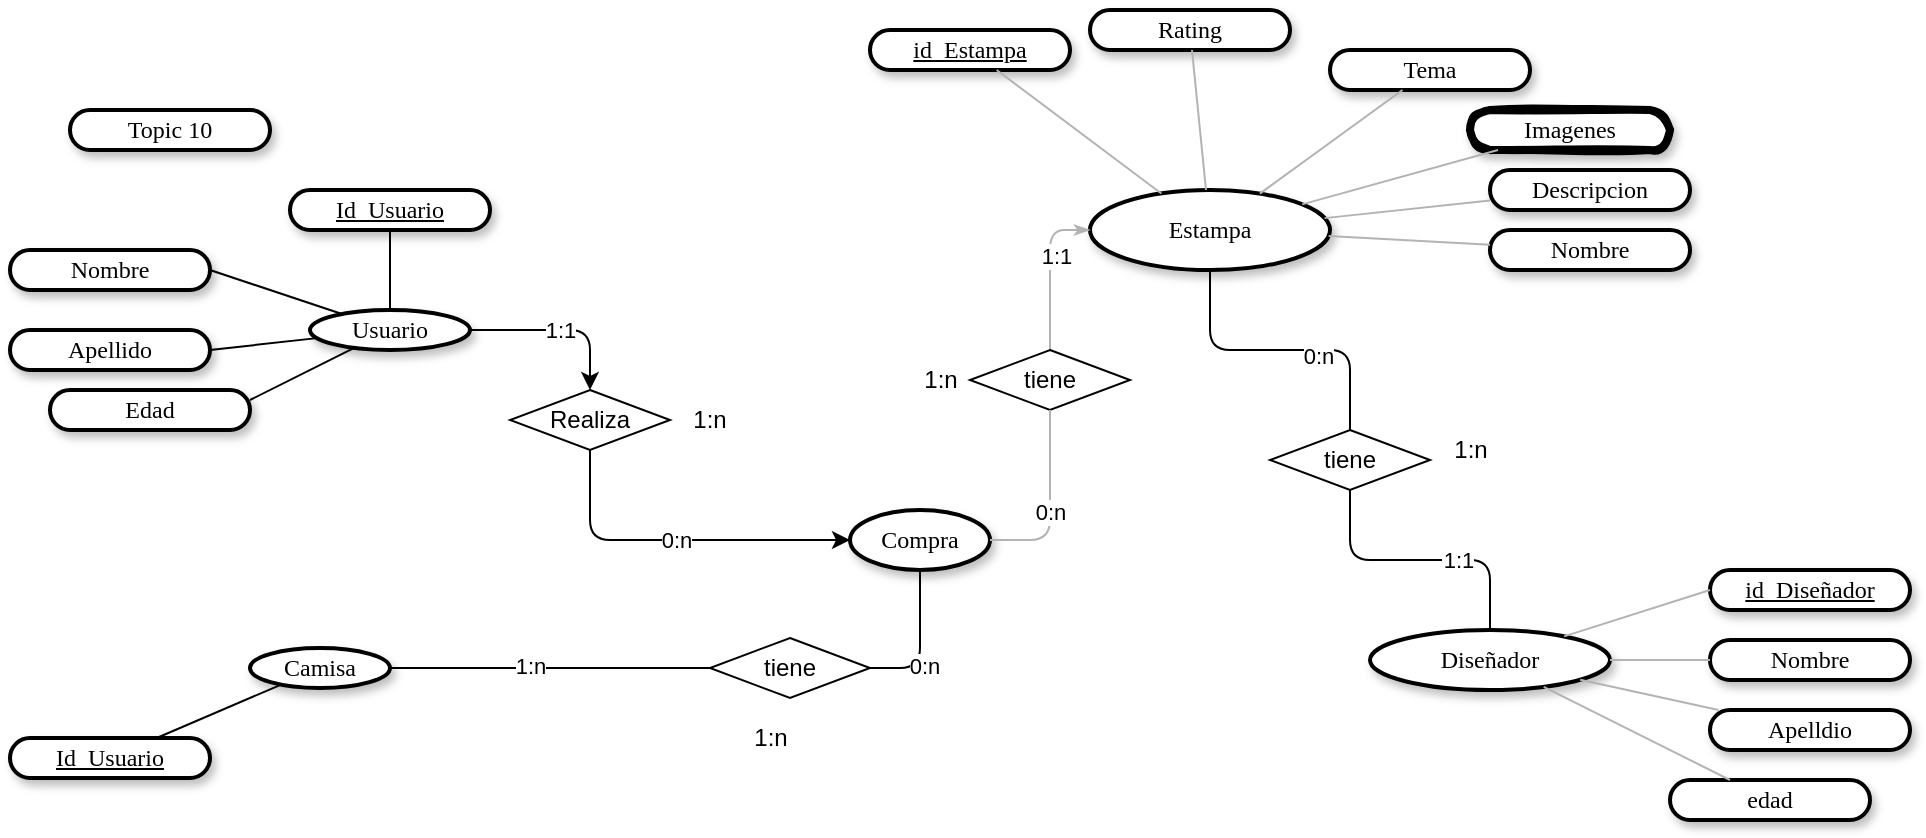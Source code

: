 <mxfile version="14.9.8" type="google"><diagram name="Page-1" id="ad52d381-51e7-2e0d-a935-2d0ddd2fd229"><mxGraphModel dx="1320" dy="424" grid="1" gridSize="10" guides="1" tooltips="1" connect="1" arrows="1" fold="1" page="1" pageScale="1" pageWidth="1100" pageHeight="850" background="none" math="0" shadow="0"><root><mxCell id="0"/><mxCell id="1" parent="0"/><mxCell id="2c924340bb9dbf6c-1" value="&lt;span&gt;Topic 10&lt;/span&gt;" style="whiteSpace=wrap;html=1;rounded=1;shadow=1;comic=0;labelBackgroundColor=none;strokeWidth=2;fontFamily=Verdana;fontSize=12;align=center;arcSize=50;" parent="1" vertex="1"><mxGeometry x="140" y="70" width="100" height="20" as="geometry"/></mxCell><mxCell id="MuDNbzsbHsd4rbggAh6Q-12" value="1:1" style="edgeStyle=orthogonalEdgeStyle;rounded=1;orthogonalLoop=1;jettySize=auto;html=1;exitX=1;exitY=0.5;exitDx=0;exitDy=0;" edge="1" parent="1" source="2c924340bb9dbf6c-2" target="MuDNbzsbHsd4rbggAh6Q-10"><mxGeometry relative="1" as="geometry"/></mxCell><mxCell id="2c924340bb9dbf6c-2" value="Usuario" style="ellipse;whiteSpace=wrap;html=1;rounded=1;shadow=1;comic=0;labelBackgroundColor=none;strokeWidth=2;fontFamily=Verdana;fontSize=12;align=center;" parent="1" vertex="1"><mxGeometry x="260" y="170" width="80" height="20" as="geometry"/></mxCell><mxCell id="MuDNbzsbHsd4rbggAh6Q-29" style="edgeStyle=orthogonalEdgeStyle;rounded=1;orthogonalLoop=1;jettySize=auto;html=1;entryX=0.5;entryY=0;entryDx=0;entryDy=0;endArrow=none;endFill=0;" edge="1" parent="1" source="2c924340bb9dbf6c-3" target="MuDNbzsbHsd4rbggAh6Q-25"><mxGeometry relative="1" as="geometry"/></mxCell><mxCell id="MuDNbzsbHsd4rbggAh6Q-31" value="0:n" style="edgeLabel;html=1;align=center;verticalAlign=middle;resizable=0;points=[];" vertex="1" connectable="0" parent="MuDNbzsbHsd4rbggAh6Q-29"><mxGeometry x="0.253" y="-3" relative="1" as="geometry"><mxPoint as="offset"/></mxGeometry></mxCell><mxCell id="2c924340bb9dbf6c-3" value="&lt;span&gt;Estampa&lt;/span&gt;" style="ellipse;whiteSpace=wrap;html=1;rounded=1;shadow=1;comic=0;labelBackgroundColor=none;strokeWidth=2;fontFamily=Verdana;fontSize=12;align=center;" parent="1" vertex="1"><mxGeometry x="650" y="110" width="120" height="40" as="geometry"/></mxCell><mxCell id="MuDNbzsbHsd4rbggAh6Q-39" style="edgeStyle=orthogonalEdgeStyle;rounded=1;orthogonalLoop=1;jettySize=auto;html=1;exitX=0.5;exitY=1;exitDx=0;exitDy=0;entryX=1;entryY=0.5;entryDx=0;entryDy=0;endArrow=none;endFill=0;" edge="1" parent="1" source="2c924340bb9dbf6c-4" target="MuDNbzsbHsd4rbggAh6Q-38"><mxGeometry relative="1" as="geometry"/></mxCell><mxCell id="MuDNbzsbHsd4rbggAh6Q-45" value="0:n" style="edgeLabel;html=1;align=center;verticalAlign=middle;resizable=0;points=[];" vertex="1" connectable="0" parent="MuDNbzsbHsd4rbggAh6Q-39"><mxGeometry x="0.28" y="2" relative="1" as="geometry"><mxPoint as="offset"/></mxGeometry></mxCell><mxCell id="2c924340bb9dbf6c-4" value="Compra" style="ellipse;whiteSpace=wrap;html=1;rounded=1;shadow=1;comic=0;labelBackgroundColor=none;strokeWidth=2;fontFamily=Verdana;fontSize=12;align=center;" parent="1" vertex="1"><mxGeometry x="530" y="270" width="70" height="30" as="geometry"/></mxCell><mxCell id="2c924340bb9dbf6c-6" value="&lt;span&gt;Diseñador&lt;/span&gt;" style="ellipse;whiteSpace=wrap;html=1;rounded=1;shadow=1;comic=0;labelBackgroundColor=none;strokeWidth=2;fontFamily=Verdana;fontSize=12;align=center;" parent="1" vertex="1"><mxGeometry x="790" y="330" width="120" height="30" as="geometry"/></mxCell><mxCell id="2c924340bb9dbf6c-8" value="&lt;span&gt;Nombre&lt;/span&gt;" style="whiteSpace=wrap;html=1;rounded=1;shadow=1;comic=0;labelBackgroundColor=none;strokeWidth=2;fontFamily=Verdana;fontSize=12;align=center;arcSize=50;" parent="1" vertex="1"><mxGeometry x="110" y="140" width="100" height="20" as="geometry"/></mxCell><mxCell id="2c924340bb9dbf6c-9" value="&lt;span&gt;Apellido&lt;/span&gt;" style="whiteSpace=wrap;html=1;rounded=1;shadow=1;comic=0;labelBackgroundColor=none;strokeWidth=2;fontFamily=Verdana;fontSize=12;align=center;arcSize=50;" parent="1" vertex="1"><mxGeometry x="110" y="180" width="100" height="20" as="geometry"/></mxCell><mxCell id="2c924340bb9dbf6c-10" value="&lt;span&gt;&lt;u&gt;Id_Usuario&lt;/u&gt;&lt;/span&gt;" style="whiteSpace=wrap;html=1;rounded=1;shadow=1;comic=0;labelBackgroundColor=none;strokeWidth=2;fontFamily=Verdana;fontSize=12;align=center;arcSize=50;" parent="1" vertex="1"><mxGeometry x="250" y="110" width="100" height="20" as="geometry"/></mxCell><mxCell id="2c924340bb9dbf6c-12" value="&lt;span&gt;Apelldio&lt;/span&gt;" style="whiteSpace=wrap;html=1;rounded=1;shadow=1;comic=0;labelBackgroundColor=none;strokeWidth=2;fontFamily=Verdana;fontSize=12;align=center;arcSize=50;" parent="1" vertex="1"><mxGeometry x="960" y="370" width="100" height="20" as="geometry"/></mxCell><mxCell id="2c924340bb9dbf6c-13" value="&lt;span&gt;Nombre&lt;br&gt;&lt;/span&gt;" style="whiteSpace=wrap;html=1;rounded=1;shadow=1;comic=0;labelBackgroundColor=none;strokeWidth=2;fontFamily=Verdana;fontSize=12;align=center;arcSize=50;" parent="1" vertex="1"><mxGeometry x="960" y="335" width="100" height="20" as="geometry"/></mxCell><mxCell id="2c924340bb9dbf6c-14" value="&lt;span&gt;Rating&lt;/span&gt;" style="whiteSpace=wrap;html=1;rounded=1;shadow=1;comic=0;labelBackgroundColor=none;strokeWidth=2;fontFamily=Verdana;fontSize=12;align=center;arcSize=50;" parent="1" vertex="1"><mxGeometry x="650" y="20" width="100" height="20" as="geometry"/></mxCell><mxCell id="2c924340bb9dbf6c-15" value="&lt;span&gt;Tema&lt;/span&gt;" style="whiteSpace=wrap;html=1;rounded=1;shadow=1;comic=0;labelBackgroundColor=none;strokeWidth=2;fontFamily=Verdana;fontSize=12;align=center;arcSize=50;" parent="1" vertex="1"><mxGeometry x="770" y="40" width="100" height="20" as="geometry"/></mxCell><mxCell id="2c924340bb9dbf6c-16" value="&lt;span&gt;Imagenes&lt;/span&gt;" style="whiteSpace=wrap;html=1;rounded=1;shadow=1;comic=0;labelBackgroundColor=none;strokeWidth=4;fontFamily=Verdana;fontSize=12;align=center;arcSize=50;sketch=1;glass=0;" parent="1" vertex="1"><mxGeometry x="840" y="70" width="100" height="20" as="geometry"/></mxCell><mxCell id="2c924340bb9dbf6c-17" value="&lt;span&gt;Descripcion&lt;/span&gt;" style="whiteSpace=wrap;html=1;rounded=1;shadow=1;comic=0;labelBackgroundColor=none;strokeWidth=2;fontFamily=Verdana;fontSize=12;align=center;arcSize=50;" parent="1" vertex="1"><mxGeometry x="850" y="100" width="100" height="20" as="geometry"/></mxCell><mxCell id="2c924340bb9dbf6c-18" value="&lt;span&gt;Nombre&lt;/span&gt;" style="whiteSpace=wrap;html=1;rounded=1;shadow=1;comic=0;labelBackgroundColor=none;strokeWidth=2;fontFamily=Verdana;fontSize=12;align=center;arcSize=50;" parent="1" vertex="1"><mxGeometry x="850" y="130" width="100" height="20" as="geometry"/></mxCell><mxCell id="2c924340bb9dbf6c-19" value="&lt;u&gt;id_Estampa&lt;/u&gt;" style="whiteSpace=wrap;html=1;rounded=1;shadow=1;comic=0;labelBackgroundColor=none;strokeWidth=2;fontFamily=Verdana;fontSize=12;align=center;arcSize=50;" parent="1" vertex="1"><mxGeometry x="540" y="30" width="100" height="20" as="geometry"/></mxCell><mxCell id="2c924340bb9dbf6c-22" value="&lt;span&gt;edad&lt;/span&gt;" style="whiteSpace=wrap;html=1;rounded=1;shadow=1;comic=0;labelBackgroundColor=none;strokeWidth=2;fontFamily=Verdana;fontSize=12;align=center;arcSize=50;" parent="1" vertex="1"><mxGeometry x="940" y="405" width="100" height="20" as="geometry"/></mxCell><mxCell id="2c924340bb9dbf6c-32" value="" style="edgeStyle=orthogonalEdgeStyle;rounded=1;html=1;labelBackgroundColor=none;startArrow=none;startFill=0;startSize=5;endArrow=classicThin;endFill=1;endSize=5;jettySize=auto;orthogonalLoop=1;strokeColor=#B3B3B3;strokeWidth=1;fontFamily=Verdana;fontSize=12;entryX=0;entryY=0.5;entryDx=0;entryDy=0;" parent="1" source="MuDNbzsbHsd4rbggAh6Q-17" target="2c924340bb9dbf6c-3" edge="1"><mxGeometry relative="1" as="geometry"/></mxCell><mxCell id="MuDNbzsbHsd4rbggAh6Q-26" value="1:1" style="edgeLabel;html=1;align=center;verticalAlign=middle;resizable=0;points=[];" vertex="1" connectable="0" parent="2c924340bb9dbf6c-32"><mxGeometry x="0.175" y="-3" relative="1" as="geometry"><mxPoint as="offset"/></mxGeometry></mxCell><mxCell id="2c924340bb9dbf6c-37" value="" style="edgeStyle=none;rounded=1;html=1;labelBackgroundColor=none;startArrow=none;startFill=0;startSize=5;endArrow=none;endFill=0;endSize=5;jettySize=auto;orthogonalLoop=1;strokeColor=#B3B3B3;strokeWidth=1;fontFamily=Verdana;fontSize=12" parent="1" source="2c924340bb9dbf6c-6" target="2c924340bb9dbf6c-13" edge="1"><mxGeometry relative="1" as="geometry"/></mxCell><mxCell id="2c924340bb9dbf6c-38" value="" style="edgeStyle=none;rounded=1;html=1;labelBackgroundColor=none;startArrow=none;startFill=0;startSize=5;endArrow=none;endFill=0;endSize=5;jettySize=auto;orthogonalLoop=1;strokeColor=#B3B3B3;strokeWidth=1;fontFamily=Verdana;fontSize=12" parent="1" source="2c924340bb9dbf6c-6" target="2c924340bb9dbf6c-12" edge="1"><mxGeometry relative="1" as="geometry"/></mxCell><mxCell id="2c924340bb9dbf6c-39" value="" style="edgeStyle=none;rounded=1;html=1;labelBackgroundColor=none;startArrow=none;startFill=0;startSize=5;endArrow=none;endFill=0;endSize=5;jettySize=auto;orthogonalLoop=1;strokeColor=#B3B3B3;strokeWidth=1;fontFamily=Verdana;fontSize=12" parent="1" source="2c924340bb9dbf6c-6" target="2c924340bb9dbf6c-22" edge="1"><mxGeometry relative="1" as="geometry"/></mxCell><mxCell id="2c924340bb9dbf6c-40" value="" style="edgeStyle=none;rounded=1;html=1;labelBackgroundColor=none;startArrow=none;startFill=0;startSize=5;endArrow=none;endFill=0;endSize=5;jettySize=auto;orthogonalLoop=1;strokeColor=#B3B3B3;strokeWidth=1;fontFamily=Verdana;fontSize=12" parent="1" source="2c924340bb9dbf6c-3" target="2c924340bb9dbf6c-19" edge="1"><mxGeometry relative="1" as="geometry"/></mxCell><mxCell id="2c924340bb9dbf6c-41" value="" style="edgeStyle=none;rounded=1;html=1;labelBackgroundColor=none;startArrow=none;startFill=0;startSize=5;endArrow=none;endFill=0;endSize=5;jettySize=auto;orthogonalLoop=1;strokeColor=#B3B3B3;strokeWidth=1;fontFamily=Verdana;fontSize=12" parent="1" source="2c924340bb9dbf6c-3" target="2c924340bb9dbf6c-18" edge="1"><mxGeometry relative="1" as="geometry"/></mxCell><mxCell id="2c924340bb9dbf6c-42" value="" style="edgeStyle=none;rounded=1;html=1;labelBackgroundColor=none;startArrow=none;startFill=0;startSize=5;endArrow=none;endFill=0;endSize=5;jettySize=auto;orthogonalLoop=1;strokeColor=#B3B3B3;strokeWidth=1;fontFamily=Verdana;fontSize=12" parent="1" source="2c924340bb9dbf6c-3" target="2c924340bb9dbf6c-17" edge="1"><mxGeometry relative="1" as="geometry"/></mxCell><mxCell id="2c924340bb9dbf6c-43" value="" style="edgeStyle=none;rounded=1;html=1;labelBackgroundColor=none;startArrow=none;startFill=0;startSize=5;endArrow=none;endFill=0;endSize=5;jettySize=auto;orthogonalLoop=1;strokeColor=#B3B3B3;strokeWidth=1;fontFamily=Verdana;fontSize=12" parent="1" source="2c924340bb9dbf6c-3" target="2c924340bb9dbf6c-16" edge="1"><mxGeometry relative="1" as="geometry"/></mxCell><mxCell id="2c924340bb9dbf6c-44" value="" style="edgeStyle=none;rounded=1;html=1;labelBackgroundColor=none;startArrow=none;startFill=0;startSize=5;endArrow=none;endFill=0;endSize=5;jettySize=auto;orthogonalLoop=1;strokeColor=#B3B3B3;strokeWidth=1;fontFamily=Verdana;fontSize=12" parent="1" source="2c924340bb9dbf6c-3" target="2c924340bb9dbf6c-15" edge="1"><mxGeometry relative="1" as="geometry"/></mxCell><mxCell id="2c924340bb9dbf6c-45" value="" style="edgeStyle=none;rounded=1;html=1;labelBackgroundColor=none;startArrow=none;startFill=0;startSize=5;endArrow=none;endFill=0;endSize=5;jettySize=auto;orthogonalLoop=1;strokeColor=#B3B3B3;strokeWidth=1;fontFamily=Verdana;fontSize=12" parent="1" source="2c924340bb9dbf6c-3" target="2c924340bb9dbf6c-14" edge="1"><mxGeometry relative="1" as="geometry"/></mxCell><mxCell id="2c924340bb9dbf6c-54" value="&lt;span&gt;&lt;u&gt;id_Diseñador&lt;/u&gt;&lt;/span&gt;" style="whiteSpace=wrap;html=1;rounded=1;shadow=1;comic=0;labelBackgroundColor=none;strokeWidth=2;fontFamily=Verdana;fontSize=12;align=center;arcSize=50;" parent="1" vertex="1"><mxGeometry x="960" y="300" width="100" height="20" as="geometry"/></mxCell><mxCell id="2c924340bb9dbf6c-56" value="&lt;span&gt;Edad&lt;/span&gt;" style="whiteSpace=wrap;html=1;rounded=1;shadow=1;comic=0;labelBackgroundColor=none;strokeWidth=2;fontFamily=Verdana;fontSize=12;align=center;arcSize=50;" parent="1" vertex="1"><mxGeometry x="130" y="210" width="100" height="20" as="geometry"/></mxCell><mxCell id="2c924340bb9dbf6c-67" value="Camisa" style="ellipse;whiteSpace=wrap;html=1;rounded=1;shadow=1;comic=0;labelBackgroundColor=none;strokeWidth=2;fontFamily=Verdana;fontSize=12;align=center;" parent="1" vertex="1"><mxGeometry x="230" y="339" width="70" height="20" as="geometry"/></mxCell><mxCell id="MuDNbzsbHsd4rbggAh6Q-2" value="" style="endArrow=none;html=1;entryX=0.5;entryY=1;entryDx=0;entryDy=0;" edge="1" parent="1" source="2c924340bb9dbf6c-2" target="2c924340bb9dbf6c-10"><mxGeometry width="50" height="50" relative="1" as="geometry"><mxPoint x="420" y="200" as="sourcePoint"/><mxPoint x="470" y="150" as="targetPoint"/></mxGeometry></mxCell><mxCell id="MuDNbzsbHsd4rbggAh6Q-5" value="" style="endArrow=none;html=1;exitX=1;exitY=0.5;exitDx=0;exitDy=0;" edge="1" parent="1" source="2c924340bb9dbf6c-8" target="2c924340bb9dbf6c-2"><mxGeometry width="50" height="50" relative="1" as="geometry"><mxPoint x="420" y="200" as="sourcePoint"/><mxPoint x="470" y="150" as="targetPoint"/></mxGeometry></mxCell><mxCell id="MuDNbzsbHsd4rbggAh6Q-6" value="" style="endArrow=none;html=1;entryX=1;entryY=0.5;entryDx=0;entryDy=0;" edge="1" parent="1" source="2c924340bb9dbf6c-2" target="2c924340bb9dbf6c-9"><mxGeometry width="50" height="50" relative="1" as="geometry"><mxPoint x="420" y="200" as="sourcePoint"/><mxPoint x="470" y="150" as="targetPoint"/></mxGeometry></mxCell><mxCell id="MuDNbzsbHsd4rbggAh6Q-9" value="" style="endArrow=none;html=1;entryX=1;entryY=0.25;entryDx=0;entryDy=0;" edge="1" parent="1" source="2c924340bb9dbf6c-2" target="2c924340bb9dbf6c-56"><mxGeometry width="50" height="50" relative="1" as="geometry"><mxPoint x="273.448" y="194.061" as="sourcePoint"/><mxPoint x="220" y="200" as="targetPoint"/></mxGeometry></mxCell><mxCell id="MuDNbzsbHsd4rbggAh6Q-13" value="0:n" style="edgeStyle=orthogonalEdgeStyle;orthogonalLoop=1;jettySize=auto;html=1;entryX=0;entryY=0.5;entryDx=0;entryDy=0;exitX=0.5;exitY=1;exitDx=0;exitDy=0;rounded=1;" edge="1" parent="1" source="MuDNbzsbHsd4rbggAh6Q-10" target="2c924340bb9dbf6c-4"><mxGeometry relative="1" as="geometry"/></mxCell><mxCell id="MuDNbzsbHsd4rbggAh6Q-10" value="Realiza" style="rhombus;whiteSpace=wrap;html=1;" vertex="1" parent="1"><mxGeometry x="360" y="210" width="80" height="30" as="geometry"/></mxCell><mxCell id="MuDNbzsbHsd4rbggAh6Q-14" value="1:n" style="text;html=1;strokeColor=none;fillColor=none;align=center;verticalAlign=middle;whiteSpace=wrap;rounded=0;" vertex="1" parent="1"><mxGeometry x="440" y="215" width="40" height="20" as="geometry"/></mxCell><mxCell id="MuDNbzsbHsd4rbggAh6Q-17" value="tiene" style="rhombus;whiteSpace=wrap;html=1;" vertex="1" parent="1"><mxGeometry x="590" y="190" width="80" height="30" as="geometry"/></mxCell><mxCell id="MuDNbzsbHsd4rbggAh6Q-18" value="" style="edgeStyle=orthogonalEdgeStyle;rounded=1;html=1;labelBackgroundColor=none;startArrow=none;startFill=0;startSize=5;endArrow=none;endFill=1;endSize=5;jettySize=auto;orthogonalLoop=1;strokeColor=#B3B3B3;strokeWidth=1;fontFamily=Verdana;fontSize=12;exitX=1;exitY=0.5;exitDx=0;exitDy=0;" edge="1" parent="1" source="2c924340bb9dbf6c-4" target="MuDNbzsbHsd4rbggAh6Q-17"><mxGeometry relative="1" as="geometry"><mxPoint x="579.684" y="271.384" as="sourcePoint"/><mxPoint x="675.069" y="182.522" as="targetPoint"/></mxGeometry></mxCell><mxCell id="MuDNbzsbHsd4rbggAh6Q-27" value="0:n" style="edgeLabel;html=1;align=center;verticalAlign=middle;resizable=0;points=[];" vertex="1" connectable="0" parent="MuDNbzsbHsd4rbggAh6Q-18"><mxGeometry x="-0.074" relative="1" as="geometry"><mxPoint as="offset"/></mxGeometry></mxCell><mxCell id="MuDNbzsbHsd4rbggAh6Q-30" style="edgeStyle=orthogonalEdgeStyle;rounded=1;orthogonalLoop=1;jettySize=auto;html=1;endArrow=none;endFill=0;" edge="1" parent="1" source="MuDNbzsbHsd4rbggAh6Q-25" target="2c924340bb9dbf6c-6"><mxGeometry relative="1" as="geometry"/></mxCell><mxCell id="MuDNbzsbHsd4rbggAh6Q-32" value="1:!" style="edgeLabel;html=1;align=center;verticalAlign=middle;resizable=0;points=[];" vertex="1" connectable="0" parent="MuDNbzsbHsd4rbggAh6Q-30"><mxGeometry x="0.243" y="-1" relative="1" as="geometry"><mxPoint as="offset"/></mxGeometry></mxCell><mxCell id="MuDNbzsbHsd4rbggAh6Q-35" value="1:1" style="edgeLabel;html=1;align=center;verticalAlign=middle;resizable=0;points=[];" vertex="1" connectable="0" parent="MuDNbzsbHsd4rbggAh6Q-30"><mxGeometry x="0.271" relative="1" as="geometry"><mxPoint as="offset"/></mxGeometry></mxCell><mxCell id="MuDNbzsbHsd4rbggAh6Q-25" value="tiene" style="rhombus;whiteSpace=wrap;html=1;" vertex="1" parent="1"><mxGeometry x="740" y="230" width="80" height="30" as="geometry"/></mxCell><mxCell id="MuDNbzsbHsd4rbggAh6Q-28" value="1:n" style="text;html=1;align=center;verticalAlign=middle;resizable=0;points=[];autosize=1;strokeColor=none;" vertex="1" parent="1"><mxGeometry x="560" y="195" width="30" height="20" as="geometry"/></mxCell><mxCell id="MuDNbzsbHsd4rbggAh6Q-36" value="1:n" style="text;html=1;align=center;verticalAlign=middle;resizable=0;points=[];autosize=1;strokeColor=none;" vertex="1" parent="1"><mxGeometry x="825" y="230" width="30" height="20" as="geometry"/></mxCell><mxCell id="MuDNbzsbHsd4rbggAh6Q-37" value="" style="edgeStyle=none;rounded=1;html=1;labelBackgroundColor=none;startArrow=none;startFill=0;startSize=5;endArrow=none;endFill=0;endSize=5;jettySize=auto;orthogonalLoop=1;strokeColor=#B3B3B3;strokeWidth=1;fontFamily=Verdana;fontSize=12;entryX=0;entryY=0.5;entryDx=0;entryDy=0;" edge="1" parent="1" source="2c924340bb9dbf6c-6" target="2c924340bb9dbf6c-54"><mxGeometry relative="1" as="geometry"><mxPoint x="909.996" y="349.997" as="sourcePoint"/><mxPoint x="990.66" y="354.398" as="targetPoint"/></mxGeometry></mxCell><mxCell id="MuDNbzsbHsd4rbggAh6Q-40" style="edgeStyle=orthogonalEdgeStyle;rounded=1;orthogonalLoop=1;jettySize=auto;html=1;exitX=0;exitY=0.5;exitDx=0;exitDy=0;entryX=1;entryY=0.5;entryDx=0;entryDy=0;endArrow=none;endFill=0;" edge="1" parent="1" source="MuDNbzsbHsd4rbggAh6Q-38" target="2c924340bb9dbf6c-67"><mxGeometry relative="1" as="geometry"/></mxCell><mxCell id="MuDNbzsbHsd4rbggAh6Q-44" value="1:n" style="edgeLabel;html=1;align=center;verticalAlign=middle;resizable=0;points=[];" vertex="1" connectable="0" parent="MuDNbzsbHsd4rbggAh6Q-40"><mxGeometry x="0.132" y="-1" relative="1" as="geometry"><mxPoint as="offset"/></mxGeometry></mxCell><mxCell id="MuDNbzsbHsd4rbggAh6Q-38" value="tiene" style="rhombus;whiteSpace=wrap;html=1;" vertex="1" parent="1"><mxGeometry x="460" y="334" width="80" height="30" as="geometry"/></mxCell><mxCell id="MuDNbzsbHsd4rbggAh6Q-42" value="&lt;span&gt;&lt;u&gt;Id_Usuario&lt;/u&gt;&lt;/span&gt;" style="whiteSpace=wrap;html=1;rounded=1;shadow=1;comic=0;labelBackgroundColor=none;strokeWidth=2;fontFamily=Verdana;fontSize=12;align=center;arcSize=50;" vertex="1" parent="1"><mxGeometry x="110" y="384" width="100" height="20" as="geometry"/></mxCell><mxCell id="MuDNbzsbHsd4rbggAh6Q-43" value="" style="endArrow=none;html=1;" edge="1" parent="1" source="MuDNbzsbHsd4rbggAh6Q-42" target="2c924340bb9dbf6c-67"><mxGeometry width="50" height="50" relative="1" as="geometry"><mxPoint x="174" y="404" as="sourcePoint"/><mxPoint x="240.0" y="426.0" as="targetPoint"/></mxGeometry></mxCell><mxCell id="MuDNbzsbHsd4rbggAh6Q-46" value="1:n" style="text;html=1;align=center;verticalAlign=middle;resizable=0;points=[];autosize=1;strokeColor=none;" vertex="1" parent="1"><mxGeometry x="475" y="374" width="30" height="20" as="geometry"/></mxCell></root></mxGraphModel></diagram></mxfile>